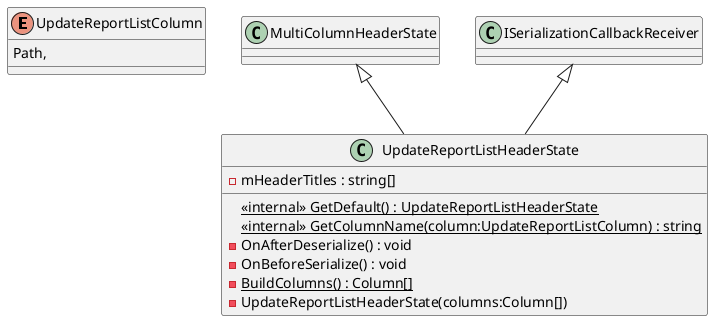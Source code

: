 @startuml
enum UpdateReportListColumn {
    Path,
}
class UpdateReportListHeaderState {
    <<internal>> {static} GetDefault() : UpdateReportListHeaderState
    <<internal>> {static} GetColumnName(column:UpdateReportListColumn) : string
    - OnAfterDeserialize() : void
    - OnBeforeSerialize() : void
    {static} - BuildColumns() : Column[]
    - UpdateReportListHeaderState(columns:Column[])
    - mHeaderTitles : string[]
}
MultiColumnHeaderState <|-- UpdateReportListHeaderState
ISerializationCallbackReceiver <|-- UpdateReportListHeaderState
@enduml
